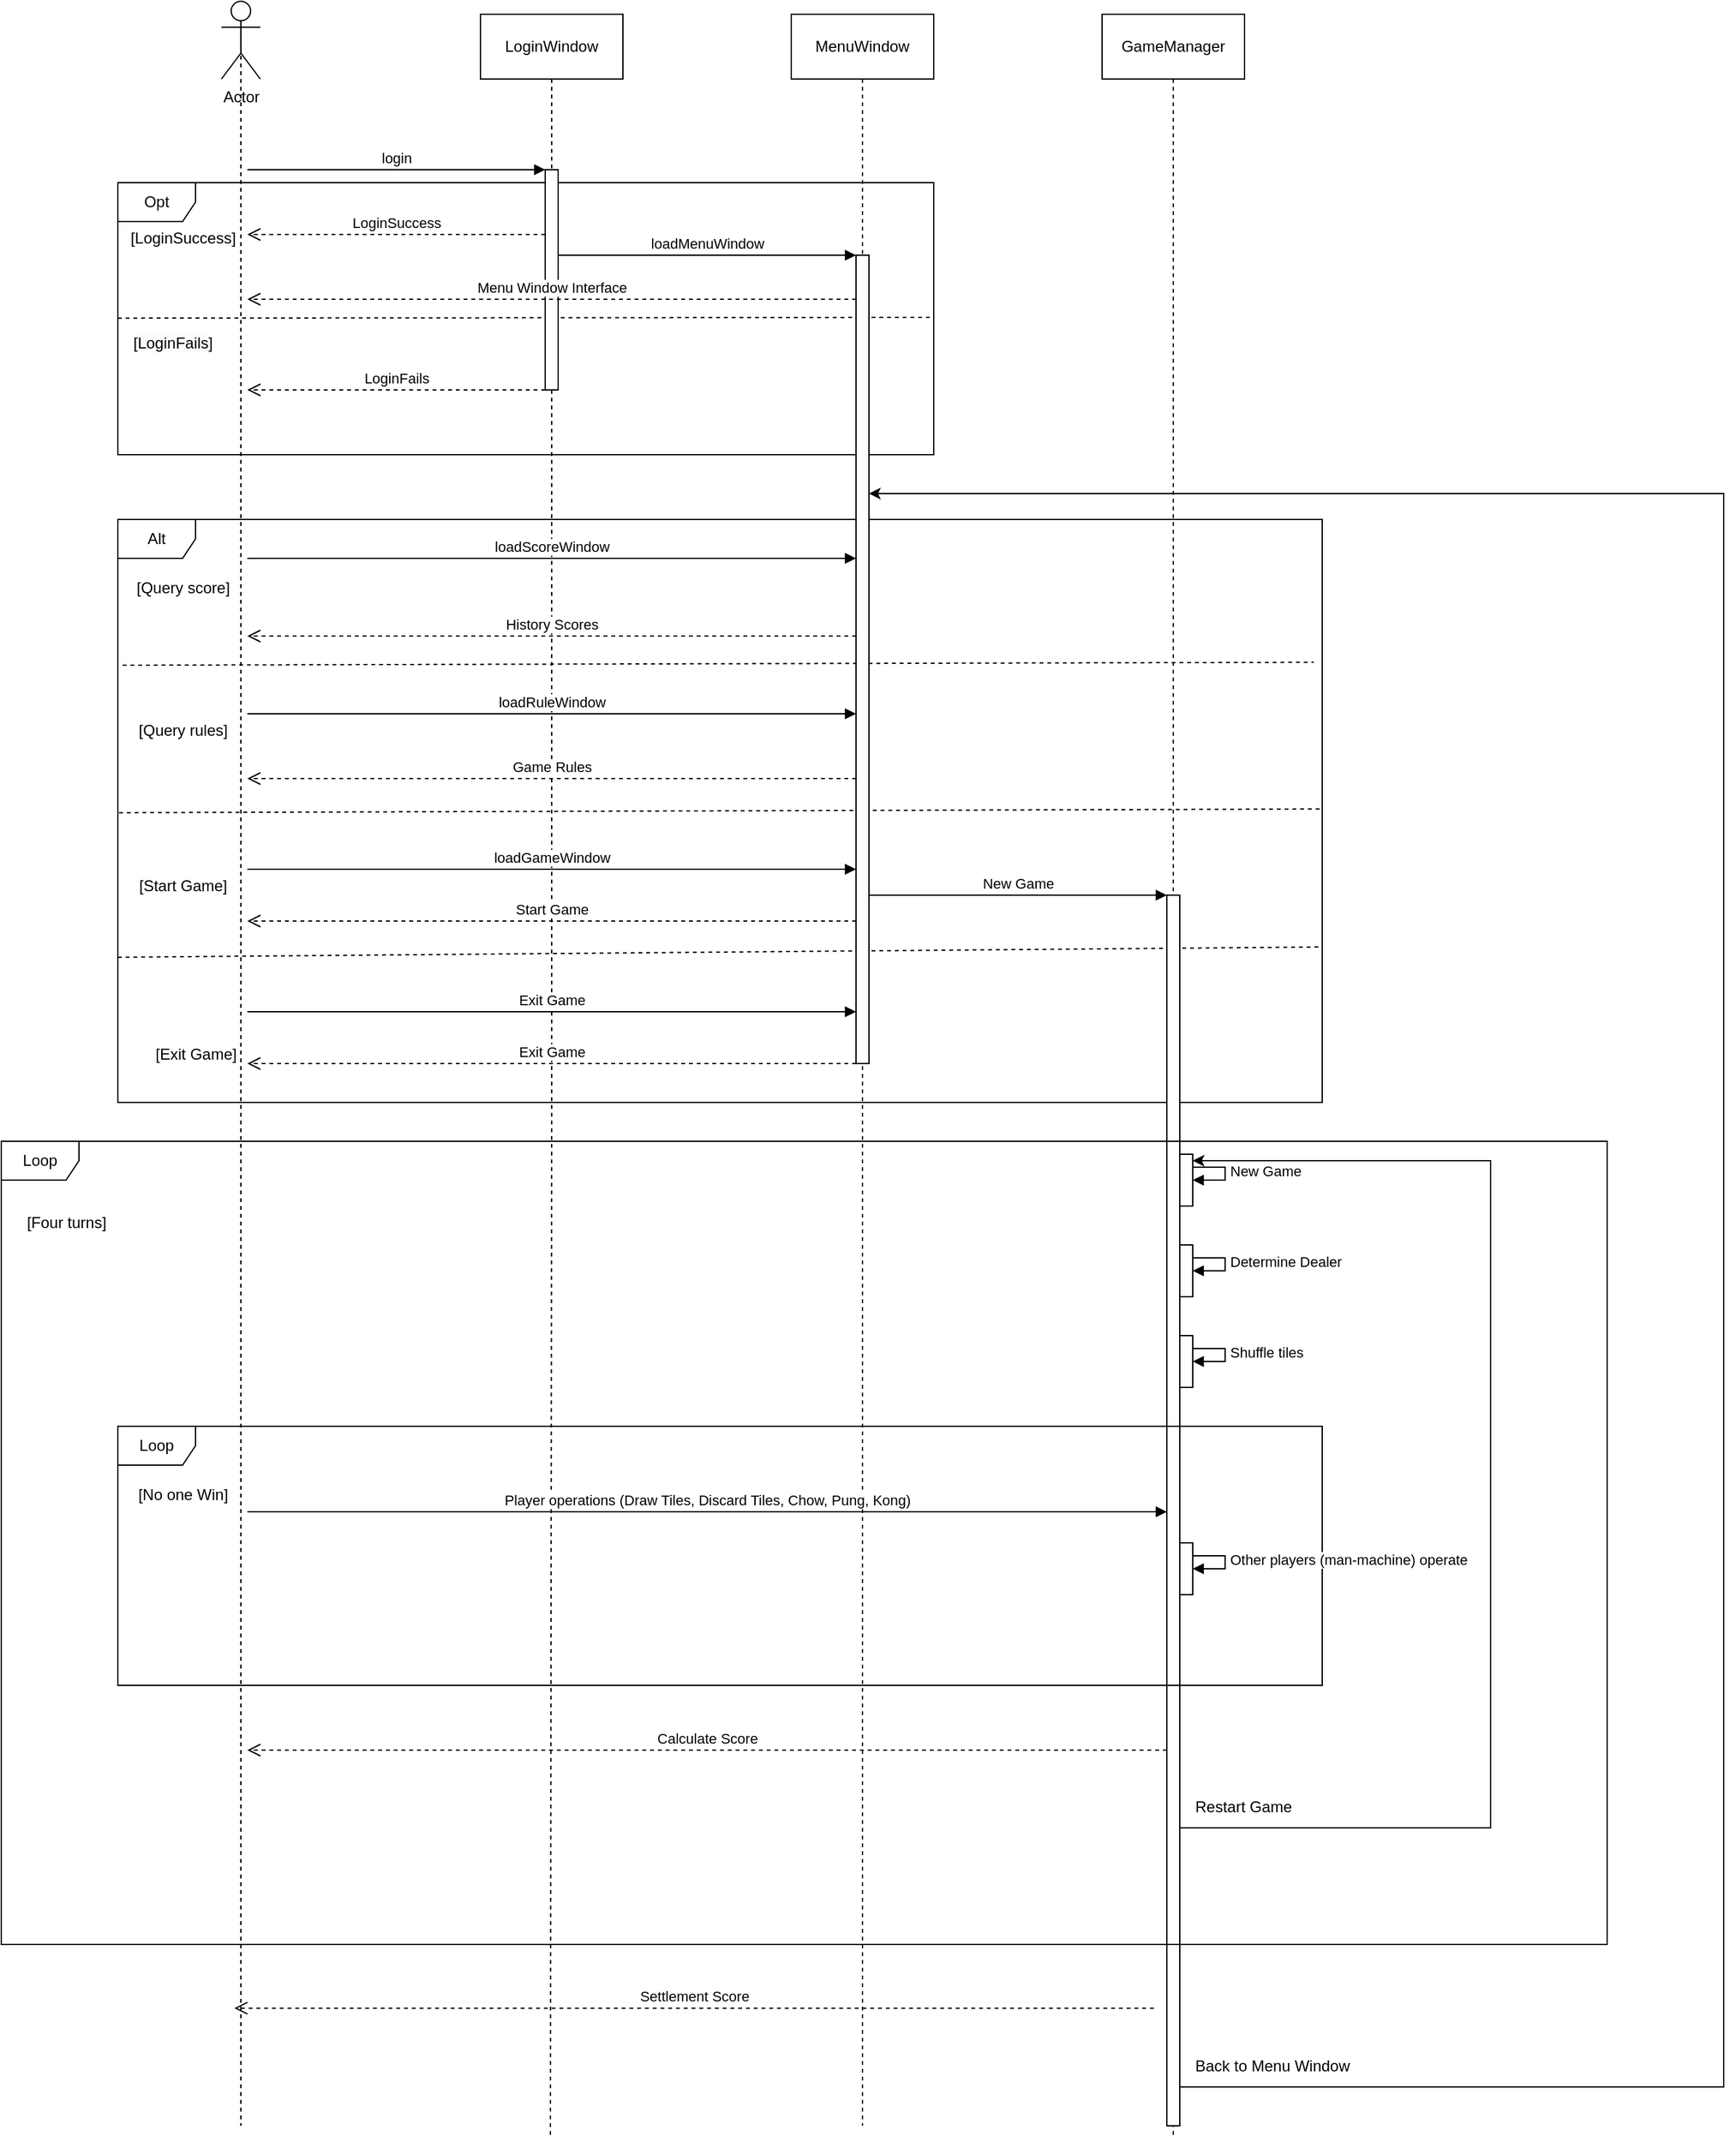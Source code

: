 <mxfile version="24.2.5" type="device">
  <diagram name="Page-1" id="2YBvvXClWsGukQMizWep">
    <mxGraphModel dx="4296" dy="2006" grid="1" gridSize="10" guides="1" tooltips="1" connect="1" arrows="1" fold="1" page="1" pageScale="1" pageWidth="850" pageHeight="1100" math="0" shadow="0">
      <root>
        <mxCell id="0" />
        <mxCell id="1" parent="0" />
        <mxCell id="hoUx_nflyWD3ylPq8rRv-9" style="edgeStyle=orthogonalEdgeStyle;rounded=0;orthogonalLoop=1;jettySize=auto;html=1;exitX=0.5;exitY=0.5;exitDx=0;exitDy=0;exitPerimeter=0;endArrow=none;endFill=0;dashed=1;" parent="1" source="hoUx_nflyWD3ylPq8rRv-2" edge="1">
          <mxGeometry relative="1" as="geometry">
            <mxPoint x="55" y="1780" as="targetPoint" />
          </mxGeometry>
        </mxCell>
        <mxCell id="hoUx_nflyWD3ylPq8rRv-2" value="Actor" style="shape=umlActor;verticalLabelPosition=bottom;verticalAlign=top;html=1;" parent="1" vertex="1">
          <mxGeometry x="40" y="140" width="30" height="60" as="geometry" />
        </mxCell>
        <mxCell id="A4EPl1SCLyJi1wQmuA2l-2" style="edgeStyle=orthogonalEdgeStyle;rounded=0;orthogonalLoop=1;jettySize=auto;html=1;exitX=0.5;exitY=1;exitDx=0;exitDy=0;dashed=1;endArrow=none;endFill=0;" edge="1" parent="1" source="hoUx_nflyWD3ylPq8rRv-3">
          <mxGeometry relative="1" as="geometry">
            <mxPoint x="294" y="1790" as="targetPoint" />
          </mxGeometry>
        </mxCell>
        <mxCell id="hoUx_nflyWD3ylPq8rRv-3" value="LoginWindow" style="html=1;whiteSpace=wrap;" parent="1" vertex="1">
          <mxGeometry x="240" y="150" width="110" height="50" as="geometry" />
        </mxCell>
        <mxCell id="hoUx_nflyWD3ylPq8rRv-11" style="edgeStyle=orthogonalEdgeStyle;rounded=0;orthogonalLoop=1;jettySize=auto;html=1;exitX=0.5;exitY=1;exitDx=0;exitDy=0;dashed=1;endArrow=none;endFill=0;" parent="1" source="hoUx_nflyWD3ylPq8rRv-4" edge="1">
          <mxGeometry relative="1" as="geometry">
            <mxPoint x="535" y="1780" as="targetPoint" />
          </mxGeometry>
        </mxCell>
        <mxCell id="hoUx_nflyWD3ylPq8rRv-4" value="MenuWindow" style="html=1;whiteSpace=wrap;" parent="1" vertex="1">
          <mxGeometry x="480" y="150" width="110" height="50" as="geometry" />
        </mxCell>
        <mxCell id="A4EPl1SCLyJi1wQmuA2l-20" style="edgeStyle=orthogonalEdgeStyle;rounded=0;orthogonalLoop=1;jettySize=auto;html=1;exitX=0.5;exitY=1;exitDx=0;exitDy=0;endArrow=none;endFill=0;dashed=1;" edge="1" parent="1" source="hoUx_nflyWD3ylPq8rRv-5">
          <mxGeometry relative="1" as="geometry">
            <mxPoint x="775" y="1790" as="targetPoint" />
          </mxGeometry>
        </mxCell>
        <mxCell id="hoUx_nflyWD3ylPq8rRv-5" value="GameManager" style="html=1;whiteSpace=wrap;" parent="1" vertex="1">
          <mxGeometry x="720" y="150" width="110" height="50" as="geometry" />
        </mxCell>
        <mxCell id="A4EPl1SCLyJi1wQmuA2l-3" value="login" style="html=1;verticalAlign=bottom;endArrow=block;curved=0;rounded=0;" edge="1" parent="1">
          <mxGeometry width="80" relative="1" as="geometry">
            <mxPoint x="60" y="270" as="sourcePoint" />
            <mxPoint x="290" y="270" as="targetPoint" />
            <mxPoint as="offset" />
          </mxGeometry>
        </mxCell>
        <mxCell id="A4EPl1SCLyJi1wQmuA2l-4" value="Opt" style="shape=umlFrame;whiteSpace=wrap;html=1;pointerEvents=0;" vertex="1" parent="1">
          <mxGeometry x="-40" y="280" width="630" height="210" as="geometry" />
        </mxCell>
        <mxCell id="A4EPl1SCLyJi1wQmuA2l-9" value="" style="endArrow=none;dashed=1;html=1;rounded=0;exitX=0;exitY=0.498;exitDx=0;exitDy=0;exitPerimeter=0;" edge="1" parent="1" source="A4EPl1SCLyJi1wQmuA2l-4">
          <mxGeometry width="50" height="50" relative="1" as="geometry">
            <mxPoint x="10" y="390" as="sourcePoint" />
            <mxPoint x="590" y="384" as="targetPoint" />
            <Array as="points" />
          </mxGeometry>
        </mxCell>
        <mxCell id="A4EPl1SCLyJi1wQmuA2l-12" value="loadMenuWindow" style="html=1;verticalAlign=bottom;endArrow=block;curved=0;rounded=0;" edge="1" parent="1">
          <mxGeometry x="0.002" width="80" relative="1" as="geometry">
            <mxPoint x="300" y="336" as="sourcePoint" />
            <mxPoint x="530" y="336" as="targetPoint" />
            <mxPoint as="offset" />
          </mxGeometry>
        </mxCell>
        <mxCell id="A4EPl1SCLyJi1wQmuA2l-13" value="&lt;span style=&quot;font-weight: normal;&quot;&gt;[LoginSuccess]&lt;/span&gt;" style="text;align=center;fontStyle=1;verticalAlign=middle;spacingLeft=3;spacingRight=3;strokeColor=none;rotatable=0;points=[[0,0.5],[1,0.5]];portConstraint=eastwest;html=1;" vertex="1" parent="1">
          <mxGeometry x="-30" y="310" width="80" height="26" as="geometry" />
        </mxCell>
        <mxCell id="A4EPl1SCLyJi1wQmuA2l-14" value="&lt;span style=&quot;color: rgb(0, 0, 0); font-family: Helvetica; font-size: 12px; font-style: normal; font-variant-ligatures: normal; font-variant-caps: normal; font-weight: 400; letter-spacing: normal; orphans: 2; text-align: center; text-indent: 0px; text-transform: none; widows: 2; word-spacing: 0px; -webkit-text-stroke-width: 0px; white-space: nowrap; background-color: rgb(251, 251, 251); text-decoration-thickness: initial; text-decoration-style: initial; text-decoration-color: initial; display: inline !important; float: none;&quot;&gt;[LoginFails]&lt;/span&gt;" style="text;whiteSpace=wrap;html=1;" vertex="1" parent="1">
          <mxGeometry x="-30" y="390" width="110" height="40" as="geometry" />
        </mxCell>
        <mxCell id="A4EPl1SCLyJi1wQmuA2l-16" value="LoginFails" style="html=1;verticalAlign=bottom;endArrow=open;dashed=1;endSize=8;curved=0;rounded=0;" edge="1" parent="1">
          <mxGeometry relative="1" as="geometry">
            <mxPoint x="290" y="440" as="sourcePoint" />
            <mxPoint x="60" y="440" as="targetPoint" />
          </mxGeometry>
        </mxCell>
        <mxCell id="A4EPl1SCLyJi1wQmuA2l-17" value="LoginSuccess" style="html=1;verticalAlign=bottom;endArrow=open;dashed=1;endSize=8;curved=0;rounded=0;" edge="1" parent="1">
          <mxGeometry relative="1" as="geometry">
            <mxPoint x="290" y="320" as="sourcePoint" />
            <mxPoint x="60" y="320" as="targetPoint" />
          </mxGeometry>
        </mxCell>
        <mxCell id="A4EPl1SCLyJi1wQmuA2l-18" value="" style="html=1;points=[[0,0,0,0,5],[0,1,0,0,-5],[1,0,0,0,5],[1,1,0,0,-5]];perimeter=orthogonalPerimeter;outlineConnect=0;targetShapes=umlLifeline;portConstraint=eastwest;newEdgeStyle={&quot;curved&quot;:0,&quot;rounded&quot;:0};" vertex="1" parent="1">
          <mxGeometry x="290" y="270" width="10" height="170" as="geometry" />
        </mxCell>
        <mxCell id="A4EPl1SCLyJi1wQmuA2l-24" value="Alt" style="shape=umlFrame;whiteSpace=wrap;html=1;pointerEvents=0;" vertex="1" parent="1">
          <mxGeometry x="-40" y="540" width="930" height="450" as="geometry" />
        </mxCell>
        <mxCell id="A4EPl1SCLyJi1wQmuA2l-34" value="" style="endArrow=none;dashed=1;html=1;rounded=0;exitX=0.004;exitY=0.25;exitDx=0;exitDy=0;exitPerimeter=0;entryX=0.993;entryY=0.245;entryDx=0;entryDy=0;entryPerimeter=0;" edge="1" parent="1" source="A4EPl1SCLyJi1wQmuA2l-24" target="A4EPl1SCLyJi1wQmuA2l-24">
          <mxGeometry width="50" height="50" relative="1" as="geometry">
            <mxPoint x="450" y="639.41" as="sourcePoint" />
            <mxPoint x="890" y="640" as="targetPoint" />
            <Array as="points" />
          </mxGeometry>
        </mxCell>
        <mxCell id="A4EPl1SCLyJi1wQmuA2l-35" value="" style="endArrow=none;dashed=1;html=1;rounded=0;exitX=0.001;exitY=0.503;exitDx=0;exitDy=0;exitPerimeter=0;entryX=0.993;entryY=0.245;entryDx=0;entryDy=0;entryPerimeter=0;" edge="1" parent="1" source="A4EPl1SCLyJi1wQmuA2l-24">
          <mxGeometry width="50" height="50" relative="1" as="geometry">
            <mxPoint x="445" y="766.5" as="sourcePoint" />
            <mxPoint x="890" y="763.5" as="targetPoint" />
            <Array as="points" />
          </mxGeometry>
        </mxCell>
        <mxCell id="A4EPl1SCLyJi1wQmuA2l-36" value="" style="endArrow=none;dashed=1;html=1;rounded=0;exitX=0;exitY=0.751;exitDx=0;exitDy=0;exitPerimeter=0;entryX=0.993;entryY=0.245;entryDx=0;entryDy=0;entryPerimeter=0;" edge="1" parent="1" source="A4EPl1SCLyJi1wQmuA2l-24">
          <mxGeometry width="50" height="50" relative="1" as="geometry">
            <mxPoint x="445" y="873" as="sourcePoint" />
            <mxPoint x="890" y="870" as="targetPoint" />
            <Array as="points" />
          </mxGeometry>
        </mxCell>
        <mxCell id="A4EPl1SCLyJi1wQmuA2l-37" value="" style="html=1;points=[[0,0,0,0,5],[0,1,0,0,-5],[1,0,0,0,5],[1,1,0,0,-5]];perimeter=orthogonalPerimeter;outlineConnect=0;targetShapes=umlLifeline;portConstraint=eastwest;newEdgeStyle={&quot;curved&quot;:0,&quot;rounded&quot;:0};" vertex="1" parent="1">
          <mxGeometry x="530" y="336" width="10" height="624" as="geometry" />
        </mxCell>
        <mxCell id="A4EPl1SCLyJi1wQmuA2l-39" value="loadScoreWindow" style="html=1;verticalAlign=bottom;endArrow=block;curved=0;rounded=0;" edge="1" parent="1">
          <mxGeometry width="80" relative="1" as="geometry">
            <mxPoint x="60" y="570" as="sourcePoint" />
            <mxPoint x="530" y="570" as="targetPoint" />
          </mxGeometry>
        </mxCell>
        <mxCell id="A4EPl1SCLyJi1wQmuA2l-40" value="&lt;span style=&quot;font-weight: normal;&quot;&gt;[&lt;/span&gt;&lt;span style=&quot;font-weight: 400;&quot;&gt;Query score&lt;/span&gt;&lt;span style=&quot;font-weight: normal;&quot;&gt;]&lt;/span&gt;" style="text;align=center;fontStyle=1;verticalAlign=middle;spacingLeft=3;spacingRight=3;strokeColor=none;rotatable=0;points=[[0,0.5],[1,0.5]];portConstraint=eastwest;html=1;" vertex="1" parent="1">
          <mxGeometry x="-30" y="580" width="80" height="26" as="geometry" />
        </mxCell>
        <mxCell id="A4EPl1SCLyJi1wQmuA2l-41" value="&lt;span style=&quot;font-weight: normal;&quot;&gt;[&lt;/span&gt;&lt;span style=&quot;font-weight: 400;&quot;&gt;Query rules&lt;/span&gt;&lt;span style=&quot;font-weight: normal;&quot;&gt;]&lt;/span&gt;" style="text;align=center;fontStyle=1;verticalAlign=middle;spacingLeft=3;spacingRight=3;strokeColor=none;rotatable=0;points=[[0,0.5],[1,0.5]];portConstraint=eastwest;html=1;" vertex="1" parent="1">
          <mxGeometry x="-30" y="690" width="80" height="26" as="geometry" />
        </mxCell>
        <mxCell id="A4EPl1SCLyJi1wQmuA2l-42" value="&lt;span style=&quot;font-weight: normal;&quot;&gt;[Start Game&lt;/span&gt;&lt;span style=&quot;font-weight: normal;&quot;&gt;]&lt;/span&gt;" style="text;align=center;fontStyle=1;verticalAlign=middle;spacingLeft=3;spacingRight=3;strokeColor=none;rotatable=0;points=[[0,0.5],[1,0.5]];portConstraint=eastwest;html=1;" vertex="1" parent="1">
          <mxGeometry x="-30" y="810" width="80" height="26" as="geometry" />
        </mxCell>
        <mxCell id="A4EPl1SCLyJi1wQmuA2l-43" value="&lt;span style=&quot;font-weight: normal;&quot;&gt;[No one Win]&lt;/span&gt;" style="text;align=center;fontStyle=1;verticalAlign=middle;spacingLeft=3;spacingRight=3;strokeColor=none;rotatable=0;points=[[0,0.5],[1,0.5]];portConstraint=eastwest;html=1;" vertex="1" parent="1">
          <mxGeometry x="-30" y="1280" width="80" height="26" as="geometry" />
        </mxCell>
        <mxCell id="A4EPl1SCLyJi1wQmuA2l-44" value="History Scores" style="html=1;verticalAlign=bottom;endArrow=open;dashed=1;endSize=8;curved=0;rounded=0;" edge="1" parent="1">
          <mxGeometry relative="1" as="geometry">
            <mxPoint x="530" y="630" as="sourcePoint" />
            <mxPoint x="60" y="630" as="targetPoint" />
            <mxPoint as="offset" />
          </mxGeometry>
        </mxCell>
        <mxCell id="A4EPl1SCLyJi1wQmuA2l-45" value="loadRuleWindow" style="html=1;verticalAlign=bottom;endArrow=block;curved=0;rounded=0;" edge="1" parent="1">
          <mxGeometry width="80" relative="1" as="geometry">
            <mxPoint x="60" y="690" as="sourcePoint" />
            <mxPoint x="530" y="690" as="targetPoint" />
          </mxGeometry>
        </mxCell>
        <mxCell id="A4EPl1SCLyJi1wQmuA2l-46" value="Game Rules" style="html=1;verticalAlign=bottom;endArrow=open;dashed=1;endSize=8;curved=0;rounded=0;" edge="1" parent="1">
          <mxGeometry relative="1" as="geometry">
            <mxPoint x="530" y="740" as="sourcePoint" />
            <mxPoint x="60" y="740" as="targetPoint" />
            <mxPoint as="offset" />
          </mxGeometry>
        </mxCell>
        <mxCell id="A4EPl1SCLyJi1wQmuA2l-47" value="loadGameWindow" style="html=1;verticalAlign=bottom;endArrow=block;curved=0;rounded=0;" edge="1" parent="1">
          <mxGeometry width="80" relative="1" as="geometry">
            <mxPoint x="60" y="810" as="sourcePoint" />
            <mxPoint x="530" y="810" as="targetPoint" />
          </mxGeometry>
        </mxCell>
        <mxCell id="A4EPl1SCLyJi1wQmuA2l-48" value="Exit Game" style="html=1;verticalAlign=bottom;endArrow=block;curved=0;rounded=0;" edge="1" parent="1">
          <mxGeometry width="80" relative="1" as="geometry">
            <mxPoint x="60" y="920" as="sourcePoint" />
            <mxPoint x="530" y="920" as="targetPoint" />
          </mxGeometry>
        </mxCell>
        <mxCell id="A4EPl1SCLyJi1wQmuA2l-49" value="Exit Game" style="html=1;verticalAlign=bottom;endArrow=open;dashed=1;endSize=8;curved=0;rounded=0;" edge="1" parent="1">
          <mxGeometry relative="1" as="geometry">
            <mxPoint x="530" y="960" as="sourcePoint" />
            <mxPoint x="60" y="960" as="targetPoint" />
            <mxPoint as="offset" />
          </mxGeometry>
        </mxCell>
        <mxCell id="A4EPl1SCLyJi1wQmuA2l-50" value="Start Game" style="html=1;verticalAlign=bottom;endArrow=open;dashed=1;endSize=8;curved=0;rounded=0;" edge="1" parent="1">
          <mxGeometry relative="1" as="geometry">
            <mxPoint x="530" y="850" as="sourcePoint" />
            <mxPoint x="60" y="850" as="targetPoint" />
            <mxPoint as="offset" />
          </mxGeometry>
        </mxCell>
        <mxCell id="A4EPl1SCLyJi1wQmuA2l-51" value="New Game" style="html=1;verticalAlign=bottom;endArrow=block;curved=0;rounded=0;" edge="1" parent="1">
          <mxGeometry width="80" relative="1" as="geometry">
            <mxPoint x="540" y="830" as="sourcePoint" />
            <mxPoint x="770" y="830" as="targetPoint" />
          </mxGeometry>
        </mxCell>
        <mxCell id="A4EPl1SCLyJi1wQmuA2l-86" style="edgeStyle=orthogonalEdgeStyle;rounded=0;orthogonalLoop=1;jettySize=auto;html=1;curved=0;exitX=1;exitY=1;exitDx=0;exitDy=-5;exitPerimeter=0;" edge="1" parent="1" source="A4EPl1SCLyJi1wQmuA2l-55" target="A4EPl1SCLyJi1wQmuA2l-37">
          <mxGeometry relative="1" as="geometry">
            <Array as="points">
              <mxPoint x="780" y="1750" />
              <mxPoint x="1200" y="1750" />
              <mxPoint x="1200" y="520" />
            </Array>
          </mxGeometry>
        </mxCell>
        <mxCell id="A4EPl1SCLyJi1wQmuA2l-55" value="" style="html=1;points=[[0,0,0,0,5],[0,1,0,0,-5],[1,0,0,0,5],[1,1,0,0,-5]];perimeter=orthogonalPerimeter;outlineConnect=0;targetShapes=umlLifeline;portConstraint=eastwest;newEdgeStyle={&quot;curved&quot;:0,&quot;rounded&quot;:0};" vertex="1" parent="1">
          <mxGeometry x="770" y="830" width="10" height="950" as="geometry" />
        </mxCell>
        <mxCell id="A4EPl1SCLyJi1wQmuA2l-54" value="Shuffle tiles" style="html=1;align=left;spacingLeft=2;endArrow=block;rounded=0;edgeStyle=orthogonalEdgeStyle;curved=0;rounded=0;" edge="1" target="A4EPl1SCLyJi1wQmuA2l-53" parent="1">
          <mxGeometry x="-0.003" relative="1" as="geometry">
            <mxPoint x="785" y="1180" as="sourcePoint" />
            <Array as="points">
              <mxPoint x="815" y="1180" />
            </Array>
            <mxPoint as="offset" />
          </mxGeometry>
        </mxCell>
        <mxCell id="A4EPl1SCLyJi1wQmuA2l-53" value="" style="html=1;points=[[0,0,0,0,5],[0,1,0,0,-5],[1,0,0,0,5],[1,1,0,0,-5]];perimeter=orthogonalPerimeter;outlineConnect=0;targetShapes=umlLifeline;portConstraint=eastwest;newEdgeStyle={&quot;curved&quot;:0,&quot;rounded&quot;:0};" vertex="1" parent="1">
          <mxGeometry x="780" y="1170" width="10" height="40" as="geometry" />
        </mxCell>
        <mxCell id="A4EPl1SCLyJi1wQmuA2l-59" value="Determine Dealer" style="html=1;align=left;spacingLeft=2;endArrow=block;rounded=0;edgeStyle=orthogonalEdgeStyle;curved=0;rounded=0;" edge="1" parent="1" target="A4EPl1SCLyJi1wQmuA2l-60">
          <mxGeometry x="-0.003" relative="1" as="geometry">
            <mxPoint x="785" y="1110" as="sourcePoint" />
            <Array as="points">
              <mxPoint x="815" y="1110" />
            </Array>
            <mxPoint as="offset" />
          </mxGeometry>
        </mxCell>
        <mxCell id="A4EPl1SCLyJi1wQmuA2l-60" value="" style="html=1;points=[[0,0,0,0,5],[0,1,0,0,-5],[1,0,0,0,5],[1,1,0,0,-5]];perimeter=orthogonalPerimeter;outlineConnect=0;targetShapes=umlLifeline;portConstraint=eastwest;newEdgeStyle={&quot;curved&quot;:0,&quot;rounded&quot;:0};" vertex="1" parent="1">
          <mxGeometry x="780" y="1100" width="10" height="40" as="geometry" />
        </mxCell>
        <mxCell id="A4EPl1SCLyJi1wQmuA2l-61" value="Player operations (Draw Tiles, Discard Tiles, Chow, Pung, Kong)" style="html=1;verticalAlign=bottom;endArrow=block;curved=0;rounded=0;" edge="1" parent="1">
          <mxGeometry width="80" relative="1" as="geometry">
            <mxPoint x="60" y="1306" as="sourcePoint" />
            <mxPoint x="770" y="1306" as="targetPoint" />
          </mxGeometry>
        </mxCell>
        <mxCell id="A4EPl1SCLyJi1wQmuA2l-63" value="Loop" style="shape=umlFrame;whiteSpace=wrap;html=1;pointerEvents=0;" vertex="1" parent="1">
          <mxGeometry x="-40" y="1240" width="930" height="200" as="geometry" />
        </mxCell>
        <mxCell id="A4EPl1SCLyJi1wQmuA2l-65" value="&lt;span style=&quot;font-weight: normal;&quot;&gt;[Exit Game&lt;/span&gt;&lt;span style=&quot;font-weight: normal;&quot;&gt;]&lt;/span&gt;" style="text;align=center;fontStyle=1;verticalAlign=middle;spacingLeft=3;spacingRight=3;strokeColor=none;rotatable=0;points=[[0,0.5],[1,0.5]];portConstraint=eastwest;html=1;" vertex="1" parent="1">
          <mxGeometry x="-20" y="940" width="80" height="26" as="geometry" />
        </mxCell>
        <mxCell id="A4EPl1SCLyJi1wQmuA2l-67" value="New Game" style="html=1;align=left;spacingLeft=2;endArrow=block;rounded=0;edgeStyle=orthogonalEdgeStyle;curved=0;rounded=0;" edge="1" parent="1" target="A4EPl1SCLyJi1wQmuA2l-68">
          <mxGeometry x="-0.004" relative="1" as="geometry">
            <mxPoint x="785" y="1040" as="sourcePoint" />
            <Array as="points">
              <mxPoint x="815" y="1040" />
            </Array>
            <mxPoint as="offset" />
          </mxGeometry>
        </mxCell>
        <mxCell id="A4EPl1SCLyJi1wQmuA2l-68" value="" style="html=1;points=[[0,0,0,0,5],[0,1,0,0,-5],[1,0,0,0,5],[1,1,0,0,-5]];perimeter=orthogonalPerimeter;outlineConnect=0;targetShapes=umlLifeline;portConstraint=eastwest;newEdgeStyle={&quot;curved&quot;:0,&quot;rounded&quot;:0};" vertex="1" parent="1">
          <mxGeometry x="780" y="1030" width="10" height="40" as="geometry" />
        </mxCell>
        <mxCell id="A4EPl1SCLyJi1wQmuA2l-72" style="edgeStyle=orthogonalEdgeStyle;rounded=0;orthogonalLoop=1;jettySize=auto;html=1;curved=0;exitX=1;exitY=1;exitDx=0;exitDy=-5;exitPerimeter=0;entryX=1;entryY=0;entryDx=0;entryDy=5;entryPerimeter=0;" edge="1" parent="1" source="A4EPl1SCLyJi1wQmuA2l-55" target="A4EPl1SCLyJi1wQmuA2l-68">
          <mxGeometry relative="1" as="geometry">
            <Array as="points">
              <mxPoint x="780" y="1550" />
              <mxPoint x="1020" y="1550" />
              <mxPoint x="1020" y="1035" />
            </Array>
          </mxGeometry>
        </mxCell>
        <mxCell id="A4EPl1SCLyJi1wQmuA2l-74" value="Restart Game" style="text;whiteSpace=wrap;html=1;" vertex="1" parent="1">
          <mxGeometry x="790" y="1520" width="90" height="40" as="geometry" />
        </mxCell>
        <mxCell id="A4EPl1SCLyJi1wQmuA2l-76" value="Loop" style="shape=umlFrame;whiteSpace=wrap;html=1;pointerEvents=0;" vertex="1" parent="1">
          <mxGeometry x="-130" y="1020" width="1240" height="620" as="geometry" />
        </mxCell>
        <mxCell id="A4EPl1SCLyJi1wQmuA2l-77" value="&lt;span style=&quot;font-weight: normal;&quot;&gt;[Four turns]&lt;/span&gt;" style="text;align=center;fontStyle=1;verticalAlign=middle;spacingLeft=3;spacingRight=3;strokeColor=none;rotatable=0;points=[[0,0.5],[1,0.5]];portConstraint=eastwest;html=1;" vertex="1" parent="1">
          <mxGeometry x="-120" y="1070" width="80" height="26" as="geometry" />
        </mxCell>
        <mxCell id="A4EPl1SCLyJi1wQmuA2l-78" value="Other players (man-machine) operate" style="html=1;align=left;spacingLeft=2;endArrow=block;rounded=0;edgeStyle=orthogonalEdgeStyle;curved=0;rounded=0;" edge="1" parent="1" target="A4EPl1SCLyJi1wQmuA2l-79">
          <mxGeometry x="-0.003" relative="1" as="geometry">
            <mxPoint x="785" y="1340" as="sourcePoint" />
            <Array as="points">
              <mxPoint x="815" y="1340" />
            </Array>
            <mxPoint as="offset" />
          </mxGeometry>
        </mxCell>
        <mxCell id="A4EPl1SCLyJi1wQmuA2l-79" value="" style="html=1;points=[[0,0,0,0,5],[0,1,0,0,-5],[1,0,0,0,5],[1,1,0,0,-5]];perimeter=orthogonalPerimeter;outlineConnect=0;targetShapes=umlLifeline;portConstraint=eastwest;newEdgeStyle={&quot;curved&quot;:0,&quot;rounded&quot;:0};" vertex="1" parent="1">
          <mxGeometry x="780" y="1330" width="10" height="40" as="geometry" />
        </mxCell>
        <mxCell id="A4EPl1SCLyJi1wQmuA2l-84" value="Calculate Score" style="html=1;verticalAlign=bottom;endArrow=open;dashed=1;endSize=8;curved=0;rounded=0;" edge="1" parent="1">
          <mxGeometry relative="1" as="geometry">
            <mxPoint x="770" y="1490" as="sourcePoint" />
            <mxPoint x="60" y="1490" as="targetPoint" />
          </mxGeometry>
        </mxCell>
        <mxCell id="A4EPl1SCLyJi1wQmuA2l-85" value="Menu Window Interface" style="html=1;verticalAlign=bottom;endArrow=open;dashed=1;endSize=8;curved=0;rounded=0;" edge="1" parent="1">
          <mxGeometry relative="1" as="geometry">
            <mxPoint x="530" y="370" as="sourcePoint" />
            <mxPoint x="60" y="370" as="targetPoint" />
          </mxGeometry>
        </mxCell>
        <mxCell id="A4EPl1SCLyJi1wQmuA2l-87" value="Back to Menu Window" style="text;whiteSpace=wrap;html=1;" vertex="1" parent="1">
          <mxGeometry x="790" y="1720" width="190" height="40" as="geometry" />
        </mxCell>
        <mxCell id="A4EPl1SCLyJi1wQmuA2l-89" value="Settlement Score" style="html=1;verticalAlign=bottom;endArrow=open;dashed=1;endSize=8;curved=0;rounded=0;" edge="1" parent="1">
          <mxGeometry relative="1" as="geometry">
            <mxPoint x="760" y="1689.23" as="sourcePoint" />
            <mxPoint x="50" y="1689.23" as="targetPoint" />
          </mxGeometry>
        </mxCell>
      </root>
    </mxGraphModel>
  </diagram>
</mxfile>
